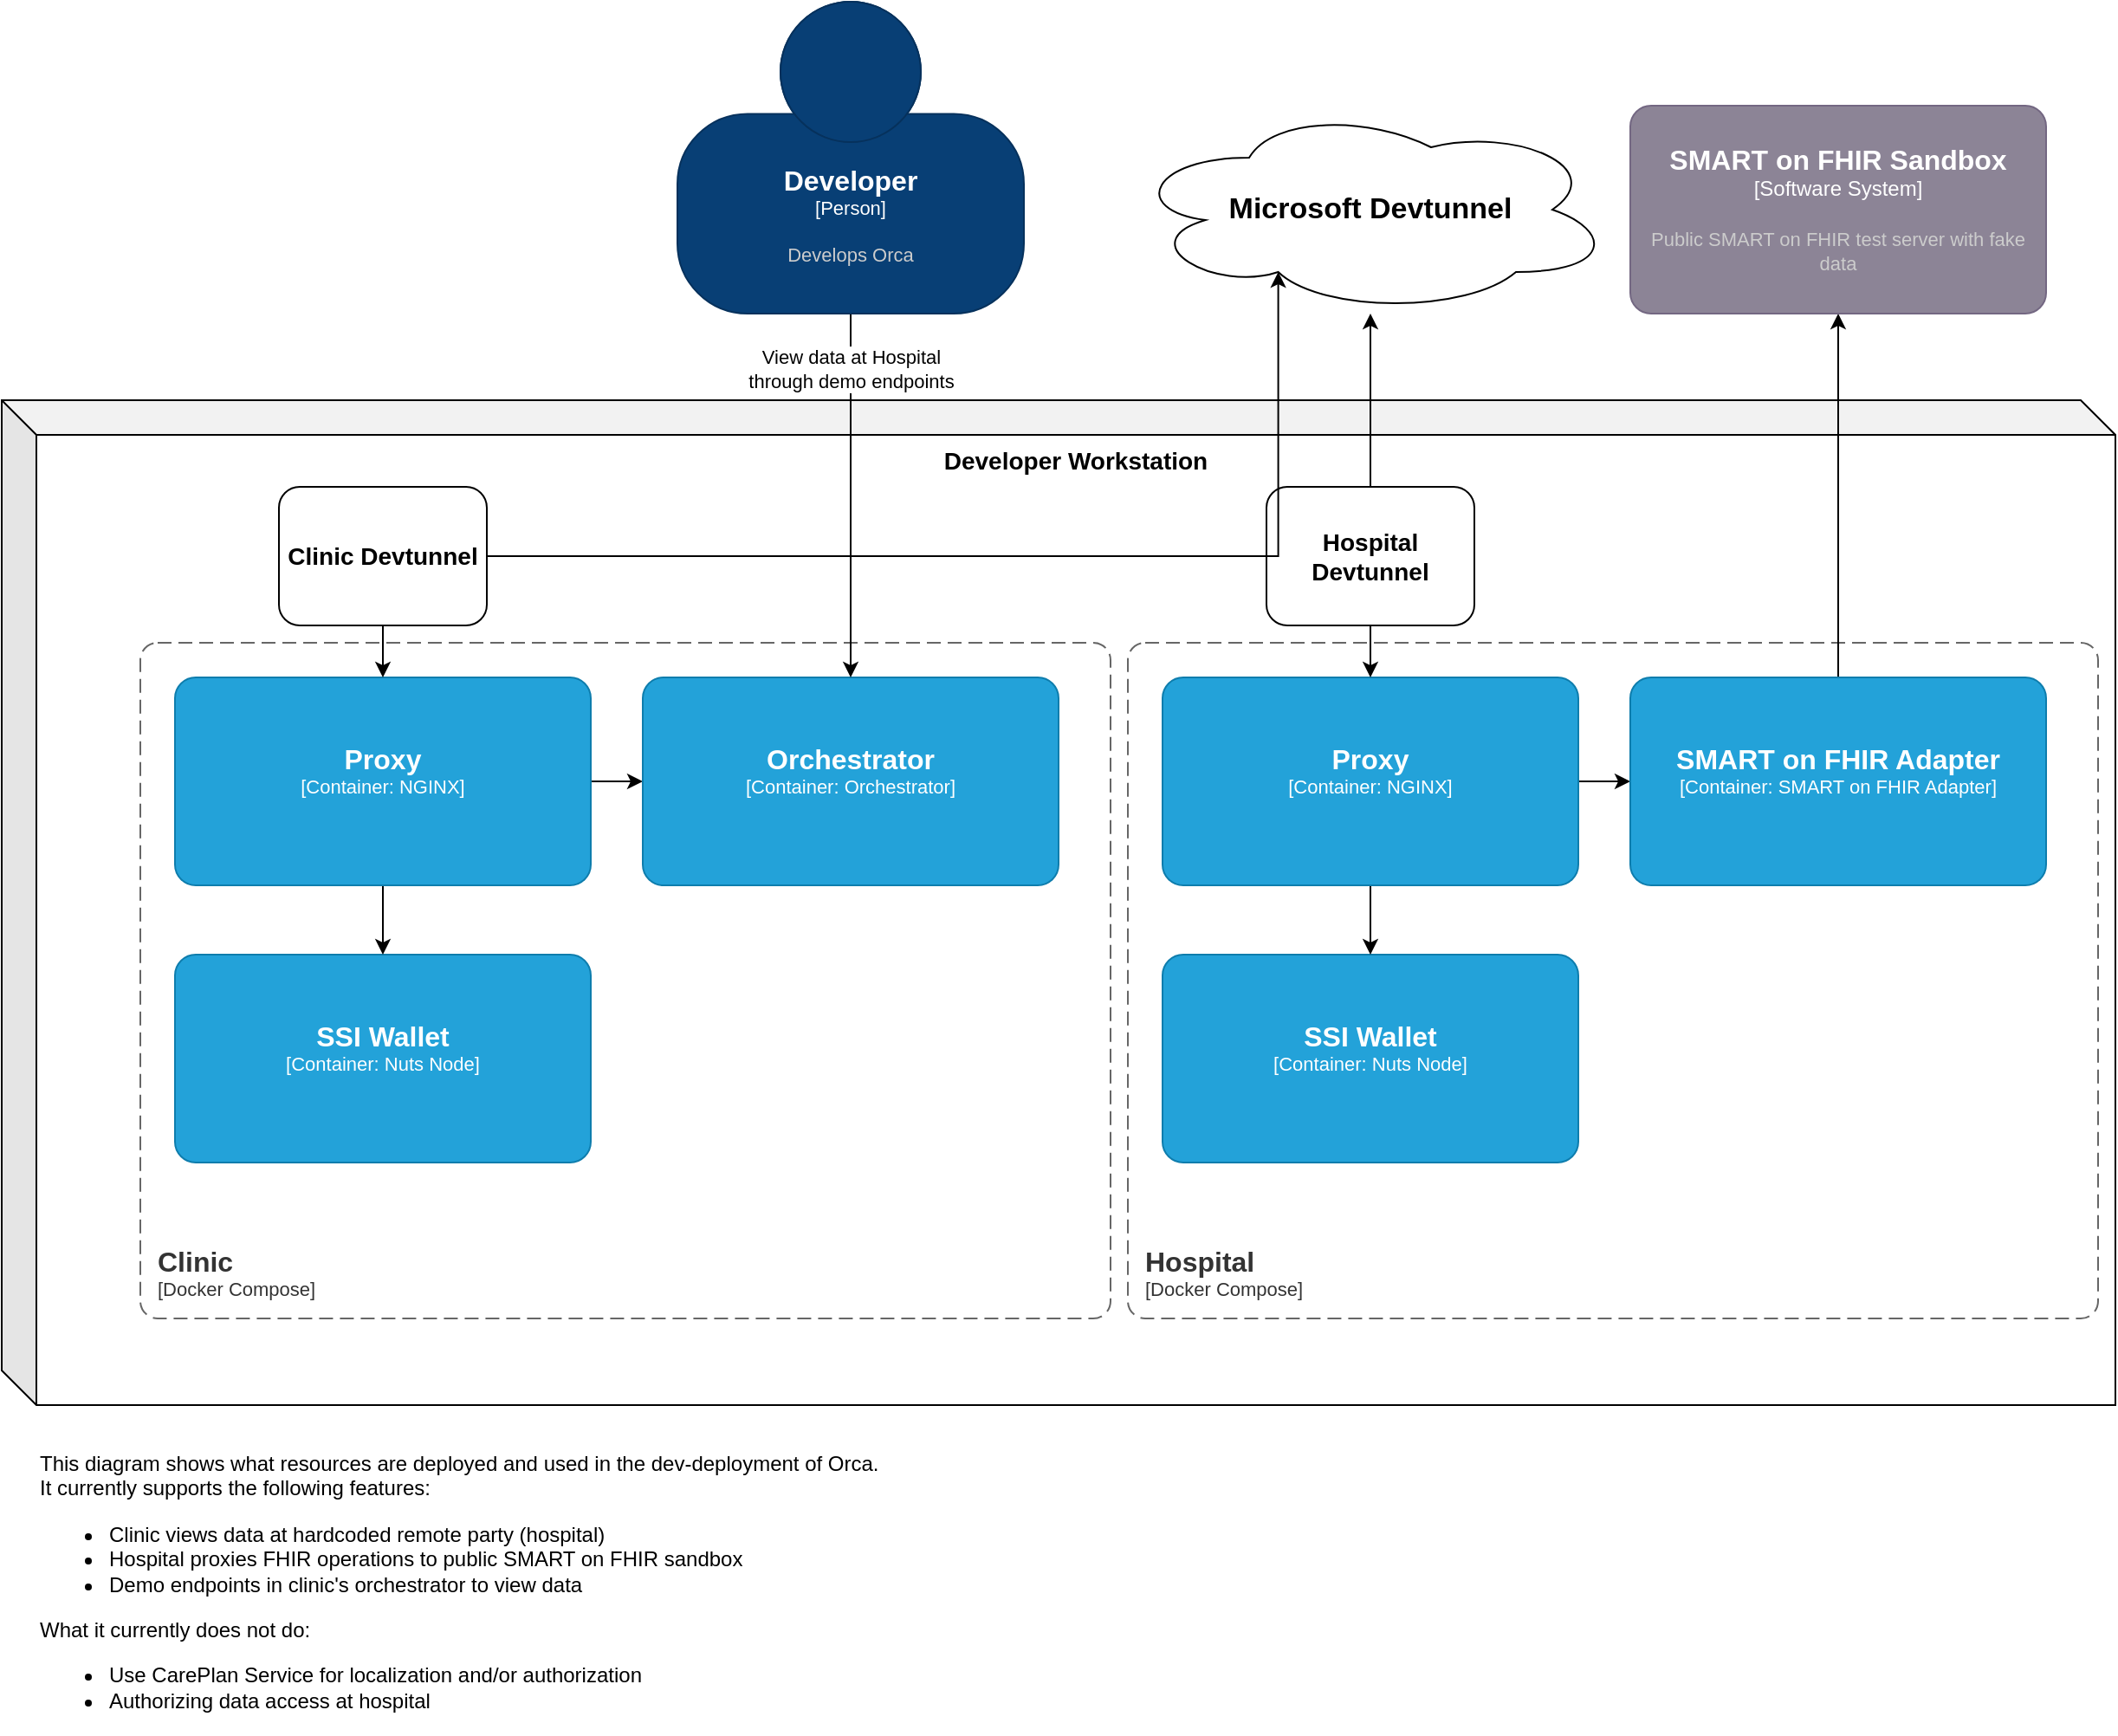 <mxfile version="24.2.5" type="device">
  <diagram name="ORCA Dev Deployment" id="KFpIIOAOzxwu-xLGHBJ7">
    <mxGraphModel dx="2232" dy="2138" grid="1" gridSize="10" guides="1" tooltips="1" connect="1" arrows="1" fold="1" page="1" pageScale="1" pageWidth="827" pageHeight="1169" math="0" shadow="0">
      <root>
        <mxCell id="4b0qa3zkEUUkzy0Bb4p2-0" />
        <mxCell id="4b0qa3zkEUUkzy0Bb4p2-1" parent="4b0qa3zkEUUkzy0Bb4p2-0" />
        <mxCell id="dyh5tfgS4Bt14PRK0usx-27" value="&lt;b&gt;&lt;font style=&quot;font-size: 14px;&quot;&gt;Developer Workstation&lt;/font&gt;&lt;/b&gt;" style="shape=cube;whiteSpace=wrap;html=1;boundedLbl=1;backgroundOutline=1;darkOpacity=0.05;darkOpacity2=0.1;verticalAlign=top;" parent="4b0qa3zkEUUkzy0Bb4p2-1" vertex="1">
          <mxGeometry x="-70" y="80" width="1220" height="580" as="geometry" />
        </mxCell>
        <object placeholders="1" c4Name="Clinic" c4Type="SystemScopeBoundary" c4Application="Docker Compose" label="&lt;font style=&quot;font-size: 16px&quot;&gt;&lt;b&gt;&lt;div style=&quot;text-align: left&quot;&gt;%c4Name%&lt;/div&gt;&lt;/b&gt;&lt;/font&gt;&lt;div style=&quot;text-align: left&quot;&gt;[%c4Application%]&lt;/div&gt;" id="dyh5tfgS4Bt14PRK0usx-0">
          <mxCell style="rounded=1;fontSize=11;whiteSpace=wrap;html=1;dashed=1;arcSize=20;fillColor=none;strokeColor=#666666;fontColor=#333333;labelBackgroundColor=none;align=left;verticalAlign=bottom;labelBorderColor=none;spacingTop=0;spacing=10;dashPattern=8 4;metaEdit=1;rotatable=0;perimeter=rectanglePerimeter;noLabel=0;labelPadding=0;allowArrows=0;connectable=0;expand=0;recursiveResize=0;editable=1;pointerEvents=0;absoluteArcSize=1;points=[[0.25,0,0],[0.5,0,0],[0.75,0,0],[1,0.25,0],[1,0.5,0],[1,0.75,0],[0.75,1,0],[0.5,1,0],[0.25,1,0],[0,0.75,0],[0,0.5,0],[0,0.25,0]];" parent="4b0qa3zkEUUkzy0Bb4p2-1" vertex="1">
            <mxGeometry x="10" y="220" width="560" height="390" as="geometry" />
          </mxCell>
        </object>
        <object placeholders="1" c4Name="SSI Wallet" c4Type="Container" c4Technology="Nuts Node" c4Description="" label="&lt;font style=&quot;font-size: 16px&quot;&gt;&lt;b&gt;%c4Name%&lt;/b&gt;&lt;/font&gt;&lt;div&gt;[%c4Type%: %c4Technology%]&lt;/div&gt;&lt;br&gt;&lt;div&gt;&lt;font style=&quot;font-size: 11px&quot;&gt;&lt;font color=&quot;#E6E6E6&quot;&gt;%c4Description%&lt;/font&gt;&lt;/div&gt;" id="dyh5tfgS4Bt14PRK0usx-1">
          <mxCell style="rounded=1;whiteSpace=wrap;html=1;fontSize=11;labelBackgroundColor=none;fillColor=#23A2D9;fontColor=#ffffff;align=center;arcSize=10;strokeColor=#0E7DAD;metaEdit=1;resizable=0;points=[[0.25,0,0],[0.5,0,0],[0.75,0,0],[1,0.25,0],[1,0.5,0],[1,0.75,0],[0.75,1,0],[0.5,1,0],[0.25,1,0],[0,0.75,0],[0,0.5,0],[0,0.25,0]];" parent="4b0qa3zkEUUkzy0Bb4p2-1" vertex="1">
            <mxGeometry x="30" y="400" width="240" height="120" as="geometry" />
          </mxCell>
        </object>
        <mxCell id="dyh5tfgS4Bt14PRK0usx-4" value="" style="edgeStyle=orthogonalEdgeStyle;rounded=0;orthogonalLoop=1;jettySize=auto;html=1;" parent="4b0qa3zkEUUkzy0Bb4p2-1" source="dyh5tfgS4Bt14PRK0usx-2" target="dyh5tfgS4Bt14PRK0usx-1" edge="1">
          <mxGeometry relative="1" as="geometry" />
        </mxCell>
        <mxCell id="dyh5tfgS4Bt14PRK0usx-6" value="" style="edgeStyle=orthogonalEdgeStyle;rounded=0;orthogonalLoop=1;jettySize=auto;html=1;" parent="4b0qa3zkEUUkzy0Bb4p2-1" source="dyh5tfgS4Bt14PRK0usx-2" target="dyh5tfgS4Bt14PRK0usx-5" edge="1">
          <mxGeometry relative="1" as="geometry" />
        </mxCell>
        <object placeholders="1" c4Name="Proxy" c4Type="Container" c4Technology="NGINX" c4Description="" label="&lt;font style=&quot;font-size: 16px&quot;&gt;&lt;b&gt;%c4Name%&lt;/b&gt;&lt;/font&gt;&lt;div&gt;[%c4Type%: %c4Technology%]&lt;/div&gt;&lt;br&gt;&lt;div&gt;&lt;font style=&quot;font-size: 11px&quot;&gt;&lt;font color=&quot;#E6E6E6&quot;&gt;%c4Description%&lt;/font&gt;&lt;/div&gt;" id="dyh5tfgS4Bt14PRK0usx-2">
          <mxCell style="rounded=1;whiteSpace=wrap;html=1;fontSize=11;labelBackgroundColor=none;fillColor=#23A2D9;fontColor=#ffffff;align=center;arcSize=10;strokeColor=#0E7DAD;metaEdit=1;resizable=0;points=[[0.25,0,0],[0.5,0,0],[0.75,0,0],[1,0.25,0],[1,0.5,0],[1,0.75,0],[0.75,1,0],[0.5,1,0],[0.25,1,0],[0,0.75,0],[0,0.5,0],[0,0.25,0]];" parent="4b0qa3zkEUUkzy0Bb4p2-1" vertex="1">
            <mxGeometry x="30" y="240" width="240" height="120" as="geometry" />
          </mxCell>
        </object>
        <object placeholders="1" c4Name="Orchestrator" c4Type="Container" c4Technology="Orchestrator" c4Description="" label="&lt;font style=&quot;font-size: 16px&quot;&gt;&lt;b&gt;%c4Name%&lt;/b&gt;&lt;/font&gt;&lt;div&gt;[%c4Type%: %c4Technology%]&lt;/div&gt;&lt;br&gt;&lt;div&gt;&lt;font style=&quot;font-size: 11px&quot;&gt;&lt;font color=&quot;#E6E6E6&quot;&gt;%c4Description%&lt;/font&gt;&lt;/div&gt;" id="dyh5tfgS4Bt14PRK0usx-5">
          <mxCell style="rounded=1;whiteSpace=wrap;html=1;fontSize=11;labelBackgroundColor=none;fillColor=#23A2D9;fontColor=#ffffff;align=center;arcSize=10;strokeColor=#0E7DAD;metaEdit=1;resizable=0;points=[[0.25,0,0],[0.5,0,0],[0.75,0,0],[1,0.25,0],[1,0.5,0],[1,0.75,0],[0.75,1,0],[0.5,1,0],[0.25,1,0],[0,0.75,0],[0,0.5,0],[0,0.25,0]];" parent="4b0qa3zkEUUkzy0Bb4p2-1" vertex="1">
            <mxGeometry x="300" y="240" width="240" height="120" as="geometry" />
          </mxCell>
        </object>
        <mxCell id="dyh5tfgS4Bt14PRK0usx-11" value="" style="edgeStyle=orthogonalEdgeStyle;rounded=0;orthogonalLoop=1;jettySize=auto;html=1;exitX=0.5;exitY=1;exitDx=0;exitDy=0;" parent="4b0qa3zkEUUkzy0Bb4p2-1" source="oKQizp4lSFSgLybBTzGS-0" target="dyh5tfgS4Bt14PRK0usx-2" edge="1">
          <mxGeometry relative="1" as="geometry">
            <mxPoint x="150" y="210" as="sourcePoint" />
          </mxGeometry>
        </mxCell>
        <object placeholders="1" c4Name="Hospital" c4Type="SystemScopeBoundary" c4Application="Docker Compose" label="&lt;font style=&quot;font-size: 16px&quot;&gt;&lt;b&gt;&lt;div style=&quot;text-align: left&quot;&gt;%c4Name%&lt;/div&gt;&lt;/b&gt;&lt;/font&gt;&lt;div style=&quot;text-align: left&quot;&gt;[%c4Application%]&lt;/div&gt;" id="dyh5tfgS4Bt14PRK0usx-12">
          <mxCell style="rounded=1;fontSize=11;whiteSpace=wrap;html=1;dashed=1;arcSize=20;fillColor=none;strokeColor=#666666;fontColor=#333333;labelBackgroundColor=none;align=left;verticalAlign=bottom;labelBorderColor=none;spacingTop=0;spacing=10;dashPattern=8 4;metaEdit=1;rotatable=0;perimeter=rectanglePerimeter;noLabel=0;labelPadding=0;allowArrows=0;connectable=0;expand=0;recursiveResize=0;editable=1;pointerEvents=0;absoluteArcSize=1;points=[[0.25,0,0],[0.5,0,0],[0.75,0,0],[1,0.25,0],[1,0.5,0],[1,0.75,0],[0.75,1,0],[0.5,1,0],[0.25,1,0],[0,0.75,0],[0,0.5,0],[0,0.25,0]];" parent="4b0qa3zkEUUkzy0Bb4p2-1" vertex="1">
            <mxGeometry x="580" y="220" width="560" height="390" as="geometry" />
          </mxCell>
        </object>
        <object placeholders="1" c4Name="SSI Wallet" c4Type="Container" c4Technology="Nuts Node" c4Description="" label="&lt;font style=&quot;font-size: 16px&quot;&gt;&lt;b&gt;%c4Name%&lt;/b&gt;&lt;/font&gt;&lt;div&gt;[%c4Type%: %c4Technology%]&lt;/div&gt;&lt;br&gt;&lt;div&gt;&lt;font style=&quot;font-size: 11px&quot;&gt;&lt;font color=&quot;#E6E6E6&quot;&gt;%c4Description%&lt;/font&gt;&lt;/div&gt;" id="dyh5tfgS4Bt14PRK0usx-13">
          <mxCell style="rounded=1;whiteSpace=wrap;html=1;fontSize=11;labelBackgroundColor=none;fillColor=#23A2D9;fontColor=#ffffff;align=center;arcSize=10;strokeColor=#0E7DAD;metaEdit=1;resizable=0;points=[[0.25,0,0],[0.5,0,0],[0.75,0,0],[1,0.25,0],[1,0.5,0],[1,0.75,0],[0.75,1,0],[0.5,1,0],[0.25,1,0],[0,0.75,0],[0,0.5,0],[0,0.25,0]];" parent="4b0qa3zkEUUkzy0Bb4p2-1" vertex="1">
            <mxGeometry x="600" y="400" width="240" height="120" as="geometry" />
          </mxCell>
        </object>
        <mxCell id="dyh5tfgS4Bt14PRK0usx-14" value="" style="edgeStyle=orthogonalEdgeStyle;rounded=0;orthogonalLoop=1;jettySize=auto;html=1;" parent="4b0qa3zkEUUkzy0Bb4p2-1" source="dyh5tfgS4Bt14PRK0usx-16" target="dyh5tfgS4Bt14PRK0usx-13" edge="1">
          <mxGeometry relative="1" as="geometry" />
        </mxCell>
        <mxCell id="dyh5tfgS4Bt14PRK0usx-15" value="" style="edgeStyle=orthogonalEdgeStyle;rounded=0;orthogonalLoop=1;jettySize=auto;html=1;" parent="4b0qa3zkEUUkzy0Bb4p2-1" source="dyh5tfgS4Bt14PRK0usx-16" target="dyh5tfgS4Bt14PRK0usx-17" edge="1">
          <mxGeometry relative="1" as="geometry" />
        </mxCell>
        <object placeholders="1" c4Name="Proxy" c4Type="Container" c4Technology="NGINX" c4Description="" label="&lt;font style=&quot;font-size: 16px&quot;&gt;&lt;b&gt;%c4Name%&lt;/b&gt;&lt;/font&gt;&lt;div&gt;[%c4Type%: %c4Technology%]&lt;/div&gt;&lt;br&gt;&lt;div&gt;&lt;font style=&quot;font-size: 11px&quot;&gt;&lt;font color=&quot;#E6E6E6&quot;&gt;%c4Description%&lt;/font&gt;&lt;/div&gt;" id="dyh5tfgS4Bt14PRK0usx-16">
          <mxCell style="rounded=1;whiteSpace=wrap;html=1;fontSize=11;labelBackgroundColor=none;fillColor=#23A2D9;fontColor=#ffffff;align=center;arcSize=10;strokeColor=#0E7DAD;metaEdit=1;resizable=0;points=[[0.25,0,0],[0.5,0,0],[0.75,0,0],[1,0.25,0],[1,0.5,0],[1,0.75,0],[0.75,1,0],[0.5,1,0],[0.25,1,0],[0,0.75,0],[0,0.5,0],[0,0.25,0]];" parent="4b0qa3zkEUUkzy0Bb4p2-1" vertex="1">
            <mxGeometry x="600" y="240" width="240" height="120" as="geometry" />
          </mxCell>
        </object>
        <mxCell id="dyh5tfgS4Bt14PRK0usx-21" value="" style="edgeStyle=orthogonalEdgeStyle;rounded=0;orthogonalLoop=1;jettySize=auto;html=1;" parent="4b0qa3zkEUUkzy0Bb4p2-1" source="dyh5tfgS4Bt14PRK0usx-17" target="dyh5tfgS4Bt14PRK0usx-20" edge="1">
          <mxGeometry relative="1" as="geometry" />
        </mxCell>
        <object placeholders="1" c4Name="SMART on FHIR Adapter" c4Type="Container" c4Technology="SMART on FHIR Adapter" c4Description="" label="&lt;font style=&quot;font-size: 16px&quot;&gt;&lt;b&gt;%c4Name%&lt;/b&gt;&lt;/font&gt;&lt;div&gt;[%c4Type%: %c4Technology%]&lt;/div&gt;&lt;br&gt;&lt;div&gt;&lt;font style=&quot;font-size: 11px&quot;&gt;&lt;font color=&quot;#E6E6E6&quot;&gt;%c4Description%&lt;/font&gt;&lt;/div&gt;" id="dyh5tfgS4Bt14PRK0usx-17">
          <mxCell style="rounded=1;whiteSpace=wrap;html=1;fontSize=11;labelBackgroundColor=none;fillColor=#23A2D9;fontColor=#ffffff;align=center;arcSize=10;strokeColor=#0E7DAD;metaEdit=1;resizable=0;points=[[0.25,0,0],[0.5,0,0],[0.75,0,0],[1,0.25,0],[1,0.5,0],[1,0.75,0],[0.75,1,0],[0.5,1,0],[0.25,1,0],[0,0.75,0],[0,0.5,0],[0,0.25,0]];" parent="4b0qa3zkEUUkzy0Bb4p2-1" vertex="1">
            <mxGeometry x="870" y="240" width="240" height="120" as="geometry" />
          </mxCell>
        </object>
        <mxCell id="dyh5tfgS4Bt14PRK0usx-18" value="" style="edgeStyle=orthogonalEdgeStyle;rounded=0;orthogonalLoop=1;jettySize=auto;html=1;exitX=0.5;exitY=1;exitDx=0;exitDy=0;" parent="4b0qa3zkEUUkzy0Bb4p2-1" source="oKQizp4lSFSgLybBTzGS-1" target="dyh5tfgS4Bt14PRK0usx-16" edge="1">
          <mxGeometry relative="1" as="geometry" />
        </mxCell>
        <mxCell id="dyh5tfgS4Bt14PRK0usx-19" value="&lt;div style=&quot;font-size: 17px;&quot;&gt;Microsoft Devtunnel&lt;/div&gt;" style="ellipse;shape=cloud;whiteSpace=wrap;html=1;fontStyle=1;fontSize=17;" parent="4b0qa3zkEUUkzy0Bb4p2-1" vertex="1">
          <mxGeometry x="580" y="-90" width="280" height="120" as="geometry" />
        </mxCell>
        <object placeholders="1" c4Name="SMART on FHIR Sandbox" c4Type="Software System" c4Description="Public SMART on FHIR test server with fake data" label="&lt;font style=&quot;font-size: 16px&quot;&gt;&lt;b&gt;%c4Name%&lt;/b&gt;&lt;/font&gt;&lt;div&gt;[%c4Type%]&lt;/div&gt;&lt;br&gt;&lt;div&gt;&lt;font style=&quot;font-size: 11px&quot;&gt;&lt;font color=&quot;#cccccc&quot;&gt;%c4Description%&lt;/font&gt;&lt;/div&gt;" id="dyh5tfgS4Bt14PRK0usx-20">
          <mxCell style="rounded=1;whiteSpace=wrap;html=1;labelBackgroundColor=none;fillColor=#8C8496;fontColor=#ffffff;align=center;arcSize=10;strokeColor=#736782;metaEdit=1;resizable=0;points=[[0.25,0,0],[0.5,0,0],[0.75,0,0],[1,0.25,0],[1,0.5,0],[1,0.75,0],[0.75,1,0],[0.5,1,0],[0.25,1,0],[0,0.75,0],[0,0.5,0],[0,0.25,0]];" parent="4b0qa3zkEUUkzy0Bb4p2-1" vertex="1">
            <mxGeometry x="870" y="-90" width="240" height="120" as="geometry" />
          </mxCell>
        </object>
        <mxCell id="dyh5tfgS4Bt14PRK0usx-24" value="" style="edgeStyle=orthogonalEdgeStyle;rounded=0;orthogonalLoop=1;jettySize=auto;html=1;" parent="4b0qa3zkEUUkzy0Bb4p2-1" source="dyh5tfgS4Bt14PRK0usx-22" target="dyh5tfgS4Bt14PRK0usx-5" edge="1">
          <mxGeometry relative="1" as="geometry" />
        </mxCell>
        <mxCell id="dyh5tfgS4Bt14PRK0usx-25" value="View data at Hospital&lt;div&gt;through demo endpoints&lt;/div&gt;" style="edgeLabel;html=1;align=center;verticalAlign=middle;resizable=0;points=[];" parent="dyh5tfgS4Bt14PRK0usx-24" vertex="1" connectable="0">
          <mxGeometry x="0.2" y="1" relative="1" as="geometry">
            <mxPoint x="-1" y="-94" as="offset" />
          </mxGeometry>
        </mxCell>
        <object placeholders="1" c4Name="Developer" c4Type="Person" c4Description="Develops Orca" label="&lt;font style=&quot;font-size: 16px&quot;&gt;&lt;b&gt;%c4Name%&lt;/b&gt;&lt;/font&gt;&lt;div&gt;[%c4Type%]&lt;/div&gt;&lt;br&gt;&lt;div&gt;&lt;font style=&quot;font-size: 11px&quot;&gt;&lt;font color=&quot;#cccccc&quot;&gt;%c4Description%&lt;/font&gt;&lt;/div&gt;" id="dyh5tfgS4Bt14PRK0usx-22">
          <mxCell style="html=1;fontSize=11;dashed=0;whiteSpace=wrap;fillColor=#083F75;strokeColor=#06315C;fontColor=#ffffff;shape=mxgraph.c4.person2;align=center;metaEdit=1;points=[[0.5,0,0],[1,0.5,0],[1,0.75,0],[0.75,1,0],[0.5,1,0],[0.25,1,0],[0,0.75,0],[0,0.5,0]];resizable=0;" parent="4b0qa3zkEUUkzy0Bb4p2-1" vertex="1">
            <mxGeometry x="320" y="-150" width="200" height="180" as="geometry" />
          </mxCell>
        </object>
        <mxCell id="dyh5tfgS4Bt14PRK0usx-26" value="This diagram shows what resources are deployed and used in the dev-deployment of Orca.&lt;div&gt;It currently supports the following features:&lt;/div&gt;&lt;div&gt;&lt;ul&gt;&lt;li&gt;Clinic views data at hardcoded remote party (hospital)&lt;/li&gt;&lt;li&gt;Hospital proxies FHIR operations to public SMART on FHIR sandbox&lt;/li&gt;&lt;li&gt;Demo endpoints in clinic&#39;s orchestrator to view data&lt;/li&gt;&lt;/ul&gt;&lt;div&gt;What it currently does not do:&lt;/div&gt;&lt;/div&gt;&lt;div&gt;&lt;ul&gt;&lt;li&gt;Use CarePlan Service for localization and/or authorization&lt;/li&gt;&lt;li&gt;Authorizing data access at hospital&lt;/li&gt;&lt;/ul&gt;&lt;/div&gt;" style="text;html=1;align=left;verticalAlign=top;whiteSpace=wrap;rounded=0;" parent="4b0qa3zkEUUkzy0Bb4p2-1" vertex="1">
          <mxGeometry x="-50" y="680" width="520" height="170" as="geometry" />
        </mxCell>
        <mxCell id="oKQizp4lSFSgLybBTzGS-0" value="Clinic Devtunnel" style="rounded=1;whiteSpace=wrap;html=1;fontStyle=1;fontSize=14;" vertex="1" parent="4b0qa3zkEUUkzy0Bb4p2-1">
          <mxGeometry x="90" y="130" width="120" height="80" as="geometry" />
        </mxCell>
        <mxCell id="oKQizp4lSFSgLybBTzGS-3" value="" style="edgeStyle=orthogonalEdgeStyle;rounded=0;orthogonalLoop=1;jettySize=auto;html=1;" edge="1" parent="4b0qa3zkEUUkzy0Bb4p2-1" source="oKQizp4lSFSgLybBTzGS-1" target="dyh5tfgS4Bt14PRK0usx-19">
          <mxGeometry relative="1" as="geometry" />
        </mxCell>
        <mxCell id="oKQizp4lSFSgLybBTzGS-1" value="Hospital Devtunnel" style="rounded=1;whiteSpace=wrap;html=1;fontStyle=1;fontSize=14;" vertex="1" parent="4b0qa3zkEUUkzy0Bb4p2-1">
          <mxGeometry x="660" y="130" width="120" height="80" as="geometry" />
        </mxCell>
        <mxCell id="oKQizp4lSFSgLybBTzGS-4" value="" style="edgeStyle=orthogonalEdgeStyle;rounded=0;orthogonalLoop=1;jettySize=auto;html=1;entryX=0.31;entryY=0.8;entryDx=0;entryDy=0;entryPerimeter=0;exitX=1;exitY=0.5;exitDx=0;exitDy=0;" edge="1" parent="4b0qa3zkEUUkzy0Bb4p2-1" source="oKQizp4lSFSgLybBTzGS-0" target="dyh5tfgS4Bt14PRK0usx-19">
          <mxGeometry relative="1" as="geometry">
            <mxPoint x="730" y="140" as="sourcePoint" />
            <mxPoint x="730" y="40" as="targetPoint" />
          </mxGeometry>
        </mxCell>
      </root>
    </mxGraphModel>
  </diagram>
</mxfile>
